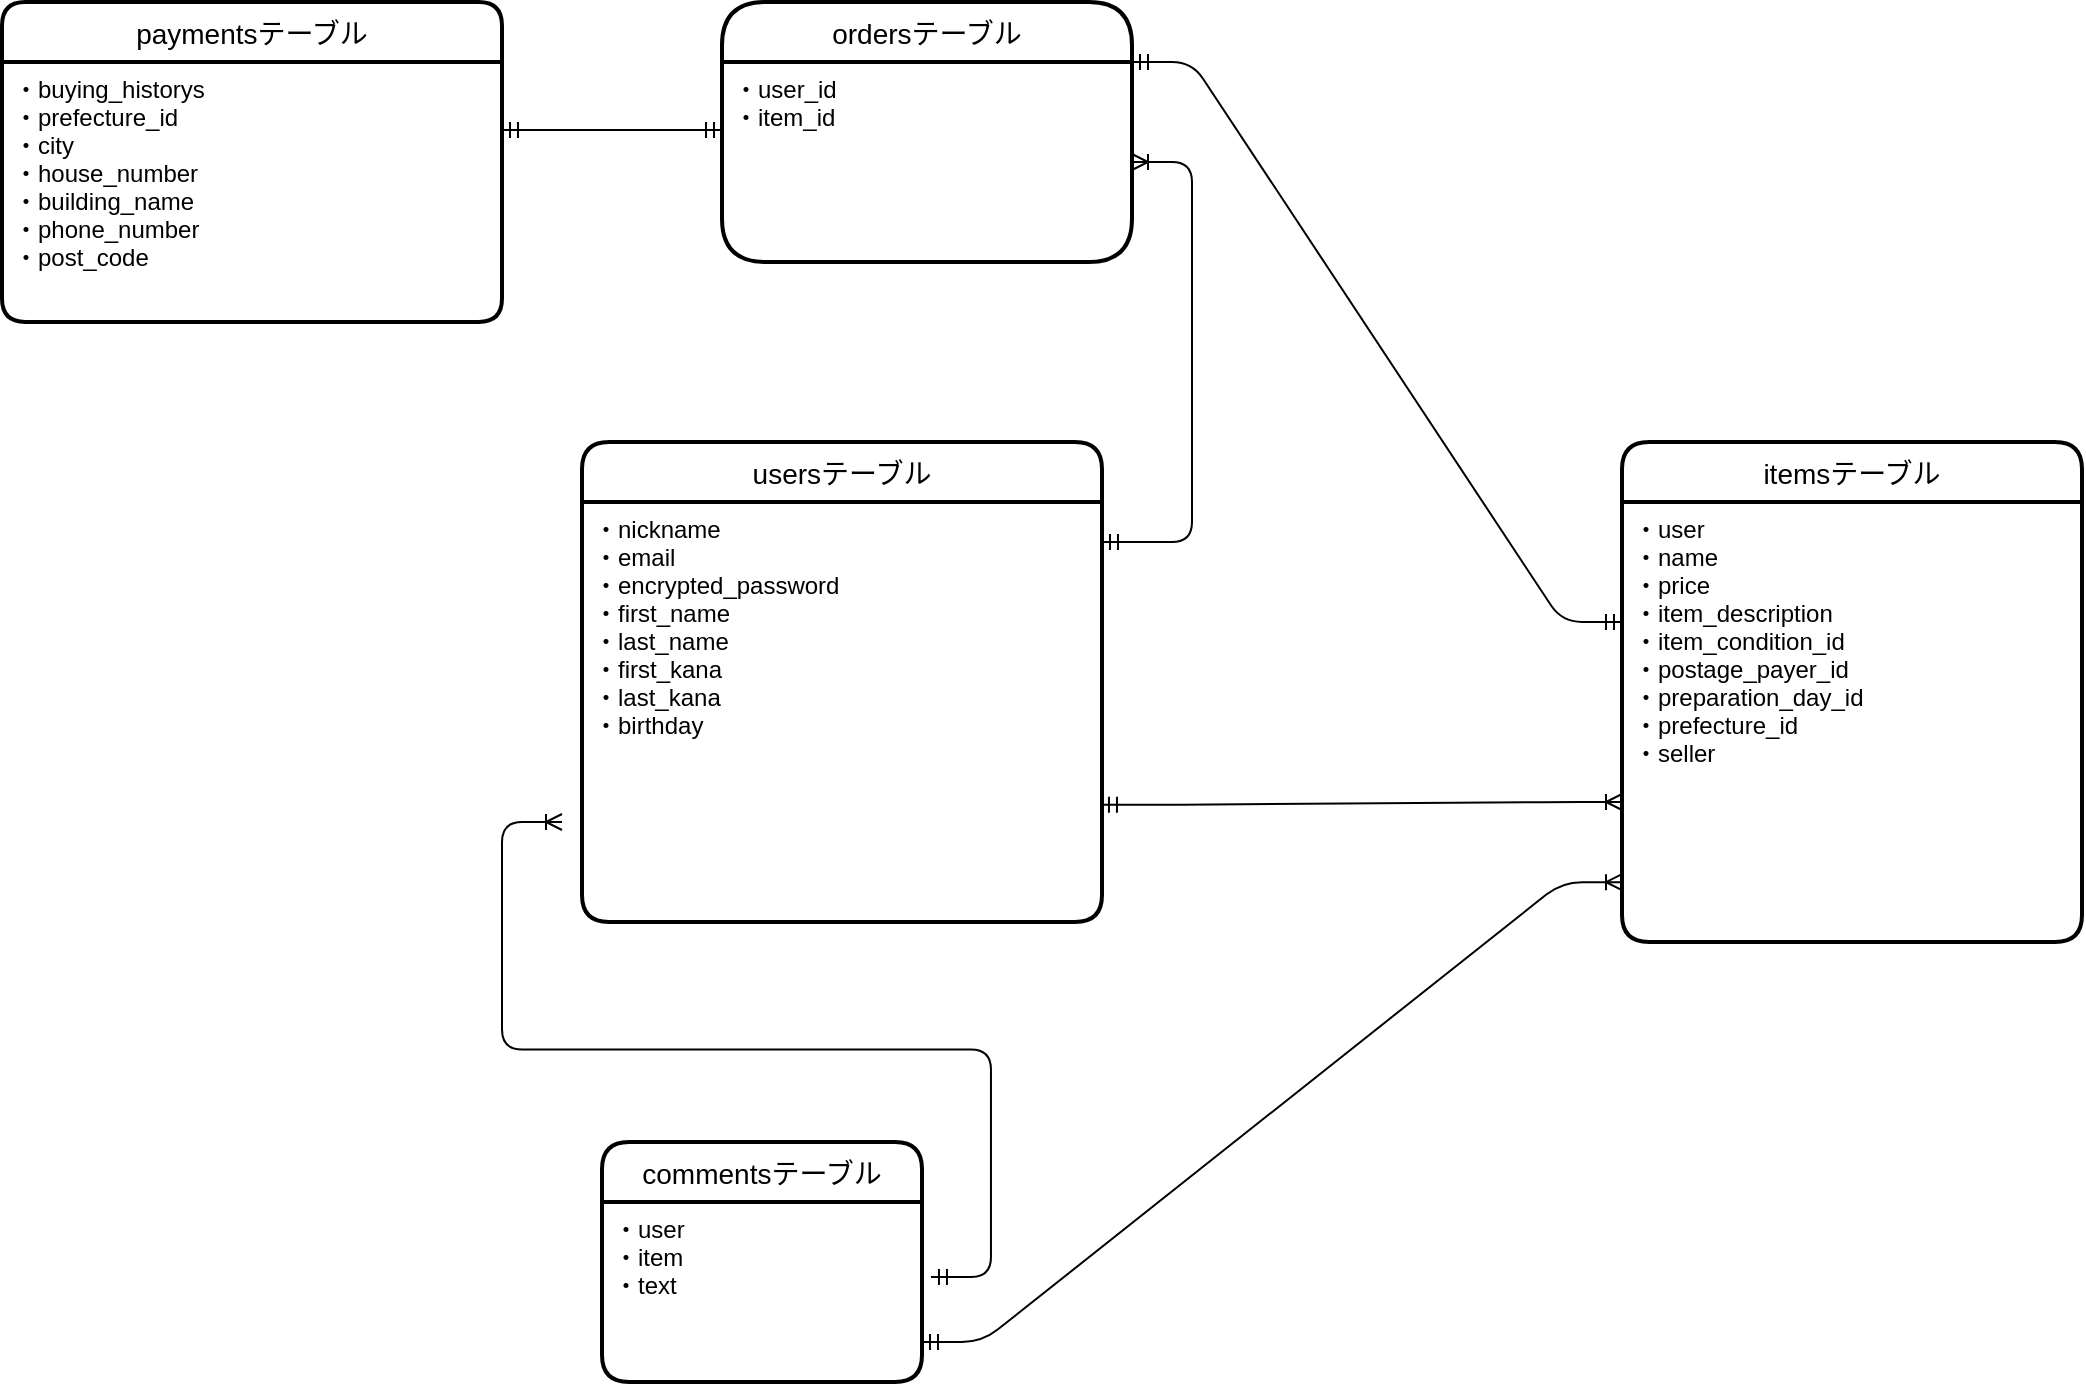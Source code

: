 <mxfile>
    <diagram id="1MaPrA4T3GDgRVxVeaMp" name="ページ1">
        <mxGraphModel dx="1745" dy="1694" grid="1" gridSize="10" guides="1" tooltips="1" connect="1" arrows="1" fold="1" page="0" pageScale="1" pageWidth="827" pageHeight="1169" math="0" shadow="0">
            <root>
                <mxCell id="0"/>
                <mxCell id="1" parent="0"/>
                <mxCell id="34" value="usersテーブル" style="swimlane;childLayout=stackLayout;horizontal=1;startSize=30;horizontalStack=0;rounded=1;fontSize=14;fontStyle=0;strokeWidth=2;resizeParent=0;resizeLast=1;shadow=0;dashed=0;align=center;" parent="1" vertex="1">
                    <mxGeometry x="-210" y="-820" width="260" height="240" as="geometry"/>
                </mxCell>
                <mxCell id="35" value="・nickname&#10;・email&#10;・encrypted_password&#10;・first_name&#10;・last_name&#10;・first_kana&#10;・last_kana&#10;・birthday&#10;&#10;" style="align=left;strokeColor=none;fillColor=none;spacingLeft=4;fontSize=12;verticalAlign=top;resizable=0;rotatable=0;part=1;" parent="34" vertex="1">
                    <mxGeometry y="30" width="260" height="210" as="geometry"/>
                </mxCell>
                <mxCell id="39" value="itemsテーブル" style="swimlane;childLayout=stackLayout;horizontal=1;startSize=30;horizontalStack=0;rounded=1;fontSize=14;fontStyle=0;strokeWidth=2;resizeParent=0;resizeLast=1;shadow=0;dashed=0;align=center;" parent="1" vertex="1">
                    <mxGeometry x="310" y="-820" width="230" height="250" as="geometry"/>
                </mxCell>
                <mxCell id="40" value="・user&#10;・name&#10;・price&#10;・item_description&#10;・item_condition_id&#10;・postage_payer_id&#10;・preparation_day_id&#10;・prefecture_id&#10;・seller&#10;&#10;" style="align=left;strokeColor=none;fillColor=none;spacingLeft=4;fontSize=12;verticalAlign=top;resizable=0;rotatable=0;part=1;" parent="39" vertex="1">
                    <mxGeometry y="30" width="230" height="220" as="geometry"/>
                </mxCell>
                <mxCell id="41" value="ordersテーブル" style="swimlane;childLayout=stackLayout;horizontal=1;startSize=30;horizontalStack=0;rounded=1;fontSize=14;fontStyle=0;strokeWidth=2;resizeParent=0;resizeLast=1;shadow=0;dashed=0;align=center;arcSize=24;" parent="1" vertex="1">
                    <mxGeometry x="-140" y="-1040" width="205" height="130" as="geometry"/>
                </mxCell>
                <mxCell id="54" value="・user_id&#10;・item_id&#10;" style="align=left;strokeColor=none;fillColor=none;spacingLeft=4;fontSize=12;verticalAlign=top;resizable=0;rotatable=0;part=1;" parent="41" vertex="1">
                    <mxGeometry y="30" width="205" height="100" as="geometry"/>
                </mxCell>
                <mxCell id="43" value="paymentsテーブル" style="swimlane;childLayout=stackLayout;horizontal=1;startSize=30;horizontalStack=0;rounded=1;fontSize=14;fontStyle=0;strokeWidth=2;resizeParent=0;resizeLast=1;shadow=0;dashed=0;align=center;arcSize=13;" parent="1" vertex="1">
                    <mxGeometry x="-500" y="-1040" width="250" height="160" as="geometry"/>
                </mxCell>
                <mxCell id="44" value="・buying_historys&#10;・prefecture_id&#10;・city&#10;・house_number&#10;・building_name&#10;・phone_number&#10;・post_code" style="align=left;strokeColor=none;fillColor=none;spacingLeft=4;fontSize=12;verticalAlign=top;resizable=0;rotatable=0;part=1;" parent="43" vertex="1">
                    <mxGeometry y="30" width="250" height="130" as="geometry"/>
                </mxCell>
                <mxCell id="79" value="" style="edgeStyle=entityRelationEdgeStyle;fontSize=12;html=1;endArrow=ERoneToMany;startArrow=ERmandOne;exitX=0.998;exitY=0.721;exitDx=0;exitDy=0;exitPerimeter=0;" parent="1" source="35" edge="1">
                    <mxGeometry width="100" height="100" relative="1" as="geometry">
                        <mxPoint x="50" y="-630" as="sourcePoint"/>
                        <mxPoint x="310" y="-640" as="targetPoint"/>
                    </mxGeometry>
                </mxCell>
                <mxCell id="86" value="" style="edgeStyle=entityRelationEdgeStyle;fontSize=12;html=1;endArrow=ERoneToMany;startArrow=ERmandOne;" parent="1" target="54" edge="1">
                    <mxGeometry width="100" height="100" relative="1" as="geometry">
                        <mxPoint x="50" y="-770" as="sourcePoint"/>
                        <mxPoint x="150" y="-870" as="targetPoint"/>
                    </mxGeometry>
                </mxCell>
                <mxCell id="88" value="" style="edgeStyle=entityRelationEdgeStyle;fontSize=12;html=1;endArrow=ERmandOne;startArrow=ERmandOne;" parent="1" edge="1">
                    <mxGeometry width="100" height="100" relative="1" as="geometry">
                        <mxPoint x="-250" y="-976" as="sourcePoint"/>
                        <mxPoint x="-140" y="-976" as="targetPoint"/>
                    </mxGeometry>
                </mxCell>
                <mxCell id="89" value="" style="edgeStyle=entityRelationEdgeStyle;fontSize=12;html=1;endArrow=ERmandOne;startArrow=ERmandOne;exitX=1;exitY=0;exitDx=0;exitDy=0;" parent="1" source="54" edge="1">
                    <mxGeometry width="100" height="100" relative="1" as="geometry">
                        <mxPoint x="370" y="-850" as="sourcePoint"/>
                        <mxPoint x="310" y="-730" as="targetPoint"/>
                    </mxGeometry>
                </mxCell>
                <mxCell id="90" value="commentsテーブル" style="swimlane;childLayout=stackLayout;horizontal=1;startSize=30;horizontalStack=0;rounded=1;fontSize=14;fontStyle=0;strokeWidth=2;resizeParent=0;resizeLast=1;shadow=0;dashed=0;align=center;" vertex="1" parent="1">
                    <mxGeometry x="-200" y="-470" width="160" height="120" as="geometry"/>
                </mxCell>
                <mxCell id="91" value="・user&#10;・item&#10;・text" style="align=left;strokeColor=none;fillColor=none;spacingLeft=4;fontSize=12;verticalAlign=top;resizable=0;rotatable=0;part=1;" vertex="1" parent="90">
                    <mxGeometry y="30" width="160" height="90" as="geometry"/>
                </mxCell>
                <mxCell id="92" value="" style="edgeStyle=entityRelationEdgeStyle;fontSize=12;html=1;endArrow=ERoneToMany;startArrow=ERmandOne;exitX=1.028;exitY=0.417;exitDx=0;exitDy=0;exitPerimeter=0;" edge="1" parent="1" source="91">
                    <mxGeometry width="100" height="100" relative="1" as="geometry">
                        <mxPoint x="140" y="-540" as="sourcePoint"/>
                        <mxPoint x="-220" y="-630" as="targetPoint"/>
                    </mxGeometry>
                </mxCell>
                <mxCell id="93" value="" style="edgeStyle=entityRelationEdgeStyle;fontSize=12;html=1;endArrow=ERoneToMany;startArrow=ERmandOne;entryX=0;entryY=0.864;entryDx=0;entryDy=0;entryPerimeter=0;" edge="1" parent="1" target="40">
                    <mxGeometry width="100" height="100" relative="1" as="geometry">
                        <mxPoint x="-40" y="-370" as="sourcePoint"/>
                        <mxPoint x="60" y="-470" as="targetPoint"/>
                    </mxGeometry>
                </mxCell>
            </root>
        </mxGraphModel>
    </diagram>
</mxfile>